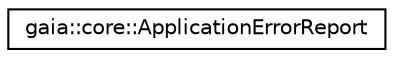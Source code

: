 digraph G
{
  edge [fontname="Helvetica",fontsize="10",labelfontname="Helvetica",labelfontsize="10"];
  node [fontname="Helvetica",fontsize="10",shape=record];
  rankdir=LR;
  Node1 [label="gaia::core::ApplicationErrorReport",height=0.2,width=0.4,color="black", fillcolor="white", style="filled",URL="$d0/df5/classgaia_1_1core_1_1_application_error_report.html",tooltip="Describes an application error."];
}
